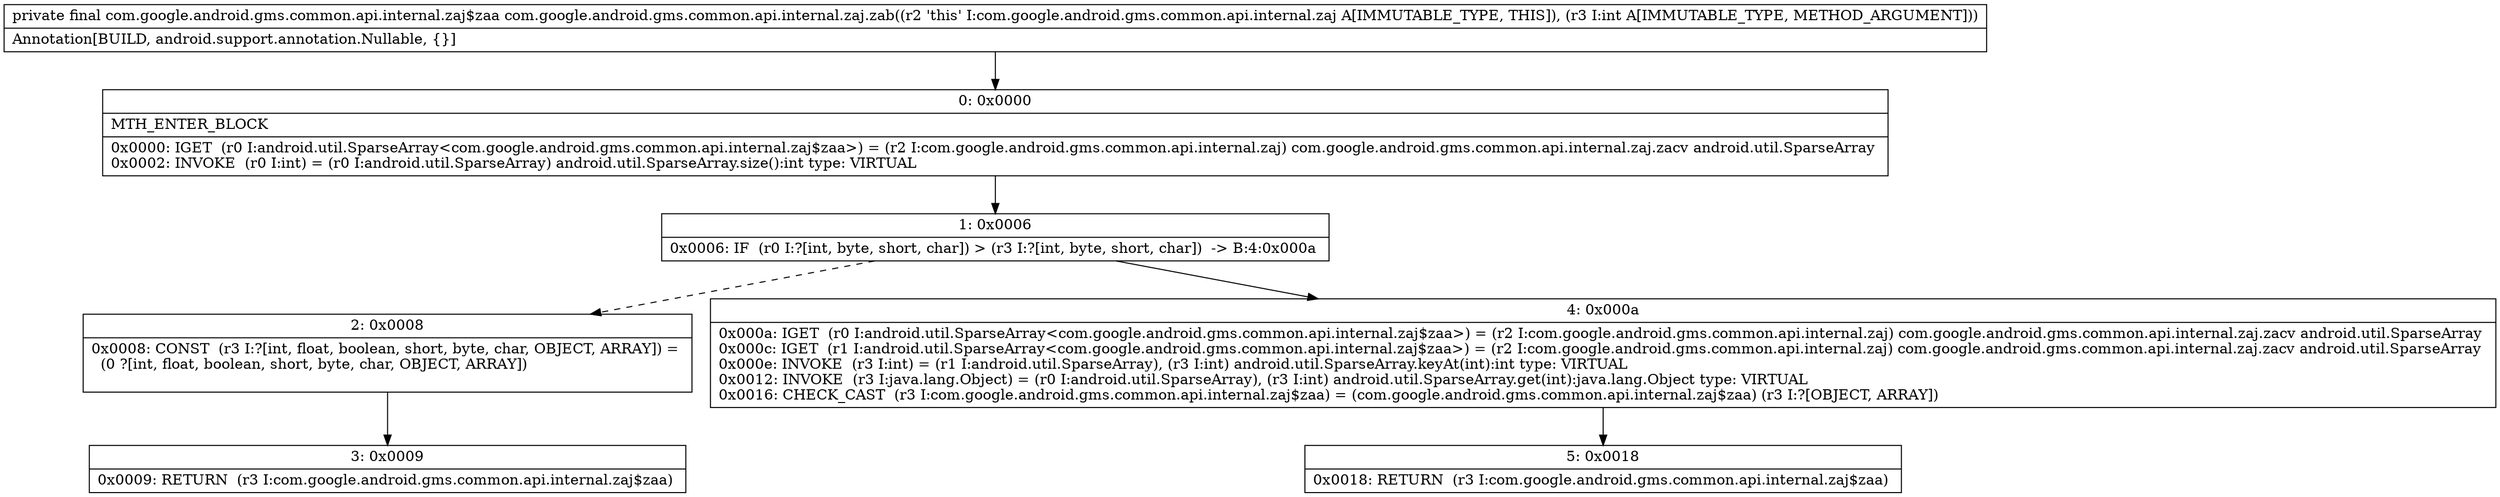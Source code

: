 digraph "CFG forcom.google.android.gms.common.api.internal.zaj.zab(I)Lcom\/google\/android\/gms\/common\/api\/internal\/zaj$zaa;" {
Node_0 [shape=record,label="{0\:\ 0x0000|MTH_ENTER_BLOCK\l|0x0000: IGET  (r0 I:android.util.SparseArray\<com.google.android.gms.common.api.internal.zaj$zaa\>) = (r2 I:com.google.android.gms.common.api.internal.zaj) com.google.android.gms.common.api.internal.zaj.zacv android.util.SparseArray \l0x0002: INVOKE  (r0 I:int) = (r0 I:android.util.SparseArray) android.util.SparseArray.size():int type: VIRTUAL \l}"];
Node_1 [shape=record,label="{1\:\ 0x0006|0x0006: IF  (r0 I:?[int, byte, short, char]) \> (r3 I:?[int, byte, short, char])  \-\> B:4:0x000a \l}"];
Node_2 [shape=record,label="{2\:\ 0x0008|0x0008: CONST  (r3 I:?[int, float, boolean, short, byte, char, OBJECT, ARRAY]) = \l  (0 ?[int, float, boolean, short, byte, char, OBJECT, ARRAY])\l \l}"];
Node_3 [shape=record,label="{3\:\ 0x0009|0x0009: RETURN  (r3 I:com.google.android.gms.common.api.internal.zaj$zaa) \l}"];
Node_4 [shape=record,label="{4\:\ 0x000a|0x000a: IGET  (r0 I:android.util.SparseArray\<com.google.android.gms.common.api.internal.zaj$zaa\>) = (r2 I:com.google.android.gms.common.api.internal.zaj) com.google.android.gms.common.api.internal.zaj.zacv android.util.SparseArray \l0x000c: IGET  (r1 I:android.util.SparseArray\<com.google.android.gms.common.api.internal.zaj$zaa\>) = (r2 I:com.google.android.gms.common.api.internal.zaj) com.google.android.gms.common.api.internal.zaj.zacv android.util.SparseArray \l0x000e: INVOKE  (r3 I:int) = (r1 I:android.util.SparseArray), (r3 I:int) android.util.SparseArray.keyAt(int):int type: VIRTUAL \l0x0012: INVOKE  (r3 I:java.lang.Object) = (r0 I:android.util.SparseArray), (r3 I:int) android.util.SparseArray.get(int):java.lang.Object type: VIRTUAL \l0x0016: CHECK_CAST  (r3 I:com.google.android.gms.common.api.internal.zaj$zaa) = (com.google.android.gms.common.api.internal.zaj$zaa) (r3 I:?[OBJECT, ARRAY]) \l}"];
Node_5 [shape=record,label="{5\:\ 0x0018|0x0018: RETURN  (r3 I:com.google.android.gms.common.api.internal.zaj$zaa) \l}"];
MethodNode[shape=record,label="{private final com.google.android.gms.common.api.internal.zaj$zaa com.google.android.gms.common.api.internal.zaj.zab((r2 'this' I:com.google.android.gms.common.api.internal.zaj A[IMMUTABLE_TYPE, THIS]), (r3 I:int A[IMMUTABLE_TYPE, METHOD_ARGUMENT]))  | Annotation[BUILD, android.support.annotation.Nullable, \{\}]\l}"];
MethodNode -> Node_0;
Node_0 -> Node_1;
Node_1 -> Node_2[style=dashed];
Node_1 -> Node_4;
Node_2 -> Node_3;
Node_4 -> Node_5;
}

